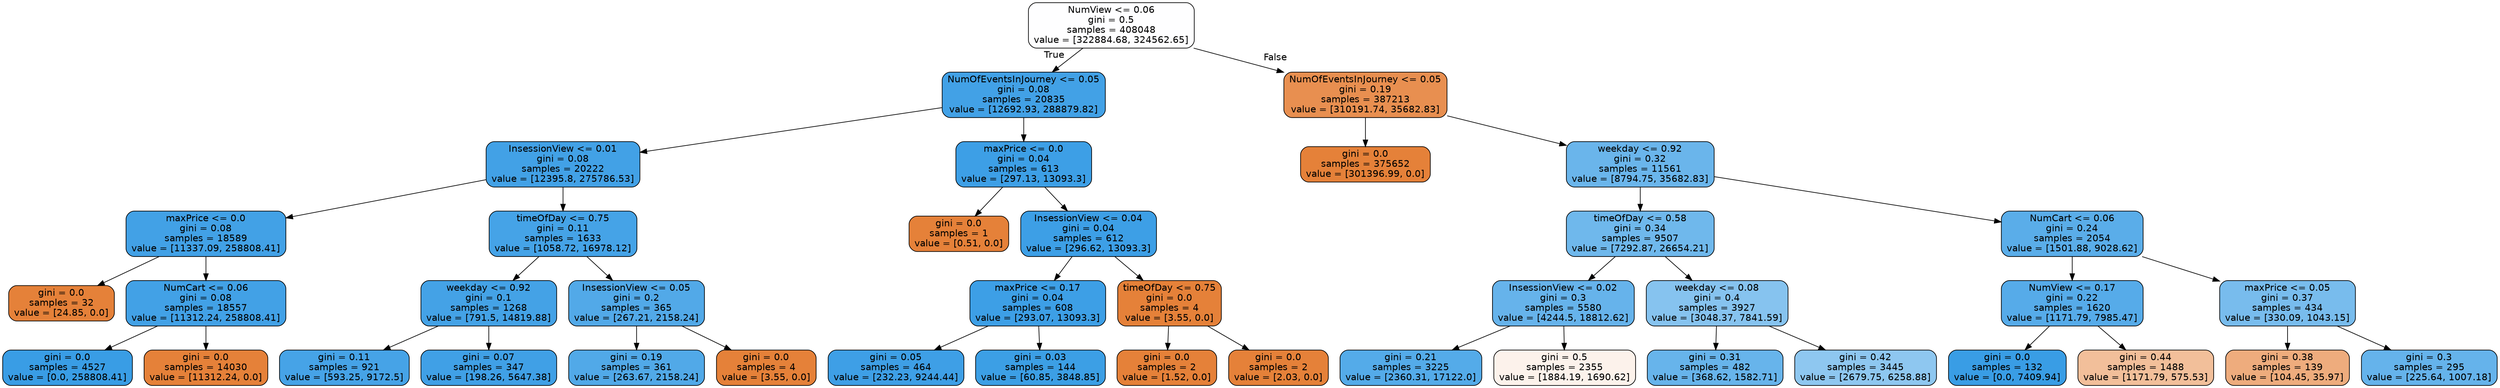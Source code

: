 digraph Tree {
node [shape=box, style="filled, rounded", color="black", fontname="helvetica"] ;
edge [fontname="helvetica"] ;
0 [label="NumView <= 0.06\ngini = 0.5\nsamples = 408048\nvalue = [322884.68, 324562.65]", fillcolor="#fefeff"] ;
1 [label="NumOfEventsInJourney <= 0.05\ngini = 0.08\nsamples = 20835\nvalue = [12692.93, 288879.82]", fillcolor="#42a1e6"] ;
0 -> 1 [labeldistance=2.5, labelangle=45, headlabel="True"] ;
2 [label="InsessionView <= 0.01\ngini = 0.08\nsamples = 20222\nvalue = [12395.8, 275786.53]", fillcolor="#42a1e6"] ;
1 -> 2 ;
3 [label="maxPrice <= 0.0\ngini = 0.08\nsamples = 18589\nvalue = [11337.09, 258808.41]", fillcolor="#42a1e6"] ;
2 -> 3 ;
4 [label="gini = 0.0\nsamples = 32\nvalue = [24.85, 0.0]", fillcolor="#e58139"] ;
3 -> 4 ;
5 [label="NumCart <= 0.06\ngini = 0.08\nsamples = 18557\nvalue = [11312.24, 258808.41]", fillcolor="#42a1e6"] ;
3 -> 5 ;
6 [label="gini = 0.0\nsamples = 4527\nvalue = [0.0, 258808.41]", fillcolor="#399de5"] ;
5 -> 6 ;
7 [label="gini = 0.0\nsamples = 14030\nvalue = [11312.24, 0.0]", fillcolor="#e58139"] ;
5 -> 7 ;
8 [label="timeOfDay <= 0.75\ngini = 0.11\nsamples = 1633\nvalue = [1058.72, 16978.12]", fillcolor="#45a3e7"] ;
2 -> 8 ;
9 [label="weekday <= 0.92\ngini = 0.1\nsamples = 1268\nvalue = [791.5, 14819.88]", fillcolor="#44a2e6"] ;
8 -> 9 ;
10 [label="gini = 0.11\nsamples = 921\nvalue = [593.25, 9172.5]", fillcolor="#46a3e7"] ;
9 -> 10 ;
11 [label="gini = 0.07\nsamples = 347\nvalue = [198.26, 5647.38]", fillcolor="#40a0e6"] ;
9 -> 11 ;
12 [label="InsessionView <= 0.05\ngini = 0.2\nsamples = 365\nvalue = [267.21, 2158.24]", fillcolor="#52a9e8"] ;
8 -> 12 ;
13 [label="gini = 0.19\nsamples = 361\nvalue = [263.67, 2158.24]", fillcolor="#51a9e8"] ;
12 -> 13 ;
14 [label="gini = 0.0\nsamples = 4\nvalue = [3.55, 0.0]", fillcolor="#e58139"] ;
12 -> 14 ;
15 [label="maxPrice <= 0.0\ngini = 0.04\nsamples = 613\nvalue = [297.13, 13093.3]", fillcolor="#3d9fe6"] ;
1 -> 15 ;
16 [label="gini = 0.0\nsamples = 1\nvalue = [0.51, 0.0]", fillcolor="#e58139"] ;
15 -> 16 ;
17 [label="InsessionView <= 0.04\ngini = 0.04\nsamples = 612\nvalue = [296.62, 13093.3]", fillcolor="#3d9fe6"] ;
15 -> 17 ;
18 [label="maxPrice <= 0.17\ngini = 0.04\nsamples = 608\nvalue = [293.07, 13093.3]", fillcolor="#3d9fe6"] ;
17 -> 18 ;
19 [label="gini = 0.05\nsamples = 464\nvalue = [232.23, 9244.44]", fillcolor="#3e9fe6"] ;
18 -> 19 ;
20 [label="gini = 0.03\nsamples = 144\nvalue = [60.85, 3848.85]", fillcolor="#3c9fe5"] ;
18 -> 20 ;
21 [label="timeOfDay <= 0.75\ngini = 0.0\nsamples = 4\nvalue = [3.55, 0.0]", fillcolor="#e58139"] ;
17 -> 21 ;
22 [label="gini = 0.0\nsamples = 2\nvalue = [1.52, 0.0]", fillcolor="#e58139"] ;
21 -> 22 ;
23 [label="gini = 0.0\nsamples = 2\nvalue = [2.03, 0.0]", fillcolor="#e58139"] ;
21 -> 23 ;
24 [label="NumOfEventsInJourney <= 0.05\ngini = 0.19\nsamples = 387213\nvalue = [310191.74, 35682.83]", fillcolor="#e88f50"] ;
0 -> 24 [labeldistance=2.5, labelangle=-45, headlabel="False"] ;
25 [label="gini = 0.0\nsamples = 375652\nvalue = [301396.99, 0.0]", fillcolor="#e58139"] ;
24 -> 25 ;
26 [label="weekday <= 0.92\ngini = 0.32\nsamples = 11561\nvalue = [8794.75, 35682.83]", fillcolor="#6ab5eb"] ;
24 -> 26 ;
27 [label="timeOfDay <= 0.58\ngini = 0.34\nsamples = 9507\nvalue = [7292.87, 26654.21]", fillcolor="#6fb8ec"] ;
26 -> 27 ;
28 [label="InsessionView <= 0.02\ngini = 0.3\nsamples = 5580\nvalue = [4244.5, 18812.62]", fillcolor="#66b3eb"] ;
27 -> 28 ;
29 [label="gini = 0.21\nsamples = 3225\nvalue = [2360.31, 17122.0]", fillcolor="#54abe9"] ;
28 -> 29 ;
30 [label="gini = 0.5\nsamples = 2355\nvalue = [1884.19, 1690.62]", fillcolor="#fcf2eb"] ;
28 -> 30 ;
31 [label="weekday <= 0.08\ngini = 0.4\nsamples = 3927\nvalue = [3048.37, 7841.59]", fillcolor="#86c3ef"] ;
27 -> 31 ;
32 [label="gini = 0.31\nsamples = 482\nvalue = [368.62, 1582.71]", fillcolor="#67b4eb"] ;
31 -> 32 ;
33 [label="gini = 0.42\nsamples = 3445\nvalue = [2679.75, 6258.88]", fillcolor="#8ec7f0"] ;
31 -> 33 ;
34 [label="NumCart <= 0.06\ngini = 0.24\nsamples = 2054\nvalue = [1501.88, 9028.62]", fillcolor="#5aade9"] ;
26 -> 34 ;
35 [label="NumView <= 0.17\ngini = 0.22\nsamples = 1620\nvalue = [1171.79, 7985.47]", fillcolor="#56abe9"] ;
34 -> 35 ;
36 [label="gini = 0.0\nsamples = 132\nvalue = [0.0, 7409.94]", fillcolor="#399de5"] ;
35 -> 36 ;
37 [label="gini = 0.44\nsamples = 1488\nvalue = [1171.79, 575.53]", fillcolor="#f2bf9a"] ;
35 -> 37 ;
38 [label="maxPrice <= 0.05\ngini = 0.37\nsamples = 434\nvalue = [330.09, 1043.15]", fillcolor="#78bced"] ;
34 -> 38 ;
39 [label="gini = 0.38\nsamples = 139\nvalue = [104.45, 35.97]", fillcolor="#eeac7d"] ;
38 -> 39 ;
40 [label="gini = 0.3\nsamples = 295\nvalue = [225.64, 1007.18]", fillcolor="#65b3eb"] ;
38 -> 40 ;
}